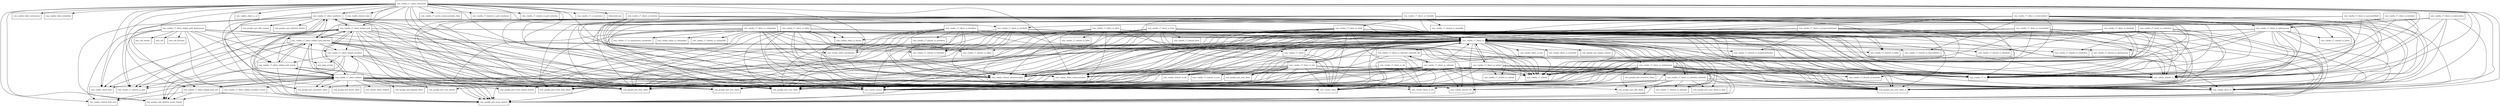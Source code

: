 digraph vaadin_compatibility_client_8_4_1_package_dependencies {
  node [shape = box, fontsize=10.0];
  com_vaadin_v7_client -> com_vaadin_client;
  com_vaadin_v7_client_connectors -> com_google_gwt_core_client;
  com_vaadin_v7_client_connectors -> com_google_gwt_dom_client;
  com_vaadin_v7_client_connectors -> com_google_gwt_event_shared;
  com_vaadin_v7_client_connectors -> com_google_gwt_user_client;
  com_vaadin_v7_client_connectors -> com_google_gwt_user_client_ui;
  com_vaadin_v7_client_connectors -> com_google_web_bindery_event_shared;
  com_vaadin_v7_client_connectors -> com_vaadin_client;
  com_vaadin_v7_client_connectors -> com_vaadin_client_annotations;
  com_vaadin_v7_client_connectors -> com_vaadin_client_communication;
  com_vaadin_v7_client_connectors -> com_vaadin_client_data;
  com_vaadin_v7_client_connectors -> com_vaadin_client_extensions;
  com_vaadin_v7_client_connectors -> com_vaadin_client_metadata;
  com_vaadin_v7_client_connectors -> com_vaadin_client_ui;
  com_vaadin_v7_client_connectors -> com_vaadin_client_ui_layout;
  com_vaadin_v7_client_connectors -> com_vaadin_client_ui_ui;
  com_vaadin_v7_client_connectors -> com_vaadin_shared;
  com_vaadin_v7_client_connectors -> com_vaadin_shared_communication;
  com_vaadin_v7_client_connectors -> com_vaadin_shared_data;
  com_vaadin_v7_client_connectors -> com_vaadin_shared_data_sort;
  com_vaadin_v7_client_connectors -> com_vaadin_shared_ui;
  com_vaadin_v7_client_connectors -> com_vaadin_v7_client_renderers;
  com_vaadin_v7_client_connectors -> com_vaadin_v7_client_widget_escalator_events;
  com_vaadin_v7_client_connectors -> com_vaadin_v7_client_widget_grid;
  com_vaadin_v7_client_connectors -> com_vaadin_v7_client_widget_grid_events;
  com_vaadin_v7_client_connectors -> com_vaadin_v7_client_widget_grid_selection;
  com_vaadin_v7_client_connectors -> com_vaadin_v7_client_widget_grid_sort;
  com_vaadin_v7_client_connectors -> com_vaadin_v7_client_widgets;
  com_vaadin_v7_client_connectors -> com_vaadin_v7_server_communication_data;
  com_vaadin_v7_client_connectors -> com_vaadin_v7_shared_ui_grid;
  com_vaadin_v7_client_connectors -> com_vaadin_v7_shared_ui_grid_renderers;
  com_vaadin_v7_client_connectors -> com_vaadin_v7_shared_ui_grid_selection;
  com_vaadin_v7_client_connectors -> com_vaadin_v7_ui;
  com_vaadin_v7_client_connectors -> com_vaadin_v7_ui_renderers;
  com_vaadin_v7_client_connectors -> elemental_json;
  com_vaadin_v7_client_renderers -> com_google_gwt_core_client;
  com_vaadin_v7_client_renderers -> com_google_gwt_core_shared;
  com_vaadin_v7_client_renderers -> com_google_gwt_dom_client;
  com_vaadin_v7_client_renderers -> com_google_gwt_event_dom_client;
  com_vaadin_v7_client_renderers -> com_google_gwt_event_shared;
  com_vaadin_v7_client_renderers -> com_google_gwt_i18n_client;
  com_vaadin_v7_client_renderers -> com_google_gwt_i18n_shared;
  com_vaadin_v7_client_renderers -> com_google_gwt_safehtml_shared;
  com_vaadin_v7_client_renderers -> com_google_gwt_user_client;
  com_vaadin_v7_client_renderers -> com_google_gwt_user_client_ui;
  com_vaadin_v7_client_renderers -> com_google_web_bindery_event_shared;
  com_vaadin_v7_client_renderers -> com_vaadin_client;
  com_vaadin_v7_client_renderers -> com_vaadin_v7_client_ui;
  com_vaadin_v7_client_renderers -> com_vaadin_v7_client_widget_escalator;
  com_vaadin_v7_client_renderers -> com_vaadin_v7_client_widget_grid;
  com_vaadin_v7_client_renderers -> com_vaadin_v7_client_widgets;
  com_vaadin_v7_client_renderers -> com_vaadin_v7_shared_ui_grid;
  com_vaadin_v7_client_ui -> com_google_gwt_animation_client;
  com_vaadin_v7_client_ui -> com_google_gwt_aria_client;
  com_vaadin_v7_client_ui -> com_google_gwt_core_client;
  com_vaadin_v7_client_ui -> com_google_gwt_dom_client;
  com_vaadin_v7_client_ui -> com_google_gwt_event_dom_client;
  com_vaadin_v7_client_ui -> com_google_gwt_event_logical_shared;
  com_vaadin_v7_client_ui -> com_google_gwt_event_shared;
  com_vaadin_v7_client_ui -> com_google_gwt_i18n_client;
  com_vaadin_v7_client_ui -> com_google_gwt_regexp_shared;
  com_vaadin_v7_client_ui -> com_google_gwt_user_client;
  com_vaadin_v7_client_ui -> com_google_gwt_user_client_ui;
  com_vaadin_v7_client_ui -> com_google_gwt_user_client_ui_impl;
  com_vaadin_v7_client_ui -> com_vaadin_client;
  com_vaadin_v7_client_ui -> com_vaadin_client_annotations;
  com_vaadin_v7_client_ui -> com_vaadin_client_communication;
  com_vaadin_v7_client_ui -> com_vaadin_client_ui;
  com_vaadin_v7_client_ui -> com_vaadin_client_ui_aria;
  com_vaadin_v7_client_ui -> com_vaadin_client_ui_dd;
  com_vaadin_v7_client_ui -> com_vaadin_client_ui_menubar;
  com_vaadin_v7_client_ui -> com_vaadin_shared;
  com_vaadin_v7_client_ui -> com_vaadin_shared_communication;
  com_vaadin_v7_client_ui -> com_vaadin_shared_ui;
  com_vaadin_v7_client_ui -> com_vaadin_shared_ui_dd;
  com_vaadin_v7_client_ui -> com_vaadin_shared_util;
  com_vaadin_v7_client_ui -> com_vaadin_v7_client;
  com_vaadin_v7_client_ui -> com_vaadin_v7_client_ui_calendar_schedule;
  com_vaadin_v7_client_ui -> com_vaadin_v7_client_ui_calendar_schedule_dd;
  com_vaadin_v7_client_ui -> com_vaadin_v7_client_ui_richtextarea;
  com_vaadin_v7_client_ui -> com_vaadin_v7_client_ui_tree;
  com_vaadin_v7_client_ui -> com_vaadin_v7_client_ui_upload;
  com_vaadin_v7_client_ui -> com_vaadin_v7_shared;
  com_vaadin_v7_client_ui -> com_vaadin_v7_shared_ui_calendar;
  com_vaadin_v7_client_ui -> com_vaadin_v7_shared_ui_combobox;
  com_vaadin_v7_client_ui -> com_vaadin_v7_shared_ui_datefield;
  com_vaadin_v7_client_ui -> com_vaadin_v7_shared_ui_optiongroup;
  com_vaadin_v7_client_ui -> com_vaadin_v7_shared_ui_progressindicator;
  com_vaadin_v7_client_ui -> com_vaadin_v7_shared_ui_slider;
  com_vaadin_v7_client_ui -> com_vaadin_v7_shared_ui_table;
  com_vaadin_v7_client_ui -> com_vaadin_v7_shared_ui_textfield;
  com_vaadin_v7_client_ui -> com_vaadin_v7_shared_ui_tree;
  com_vaadin_v7_client_ui -> com_vaadin_v7_shared_ui_twincolselect;
  com_vaadin_v7_client_ui -> com_vaadin_v7_shared_ui_upload;
  com_vaadin_v7_client_ui_calendar -> com_google_gwt_core_client;
  com_vaadin_v7_client_ui_calendar -> com_google_gwt_core_shared;
  com_vaadin_v7_client_ui_calendar -> com_google_gwt_dom_client;
  com_vaadin_v7_client_ui_calendar -> com_google_gwt_event_dom_client;
  com_vaadin_v7_client_ui_calendar -> com_google_gwt_i18n_client;
  com_vaadin_v7_client_ui_calendar -> com_google_gwt_user_client;
  com_vaadin_v7_client_ui_calendar -> com_google_gwt_user_client_ui;
  com_vaadin_v7_client_ui_calendar -> com_vaadin_client;
  com_vaadin_v7_client_ui_calendar -> com_vaadin_client_communication;
  com_vaadin_v7_client_ui_calendar -> com_vaadin_client_ui;
  com_vaadin_v7_client_ui_calendar -> com_vaadin_shared;
  com_vaadin_v7_client_ui_calendar -> com_vaadin_shared_communication;
  com_vaadin_v7_client_ui_calendar -> com_vaadin_shared_ui;
  com_vaadin_v7_client_ui_calendar -> com_vaadin_shared_util;
  com_vaadin_v7_client_ui_calendar -> com_vaadin_v7_client_ui;
  com_vaadin_v7_client_ui_calendar -> com_vaadin_v7_client_ui_calendar_schedule;
  com_vaadin_v7_client_ui_calendar -> com_vaadin_v7_client_ui_calendar_schedule_dd;
  com_vaadin_v7_client_ui_calendar -> com_vaadin_v7_shared;
  com_vaadin_v7_client_ui_calendar -> com_vaadin_v7_shared_ui_calendar;
  com_vaadin_v7_client_ui_calendar -> com_vaadin_v7_ui;
  com_vaadin_v7_client_ui_calendar_schedule -> com_google_gwt_core_client;
  com_vaadin_v7_client_ui_calendar_schedule -> com_google_gwt_dom_client;
  com_vaadin_v7_client_ui_calendar_schedule -> com_google_gwt_event_dom_client;
  com_vaadin_v7_client_ui_calendar_schedule -> com_google_gwt_event_shared;
  com_vaadin_v7_client_ui_calendar_schedule -> com_google_gwt_i18n_client;
  com_vaadin_v7_client_ui_calendar_schedule -> com_google_gwt_user_client;
  com_vaadin_v7_client_ui_calendar_schedule -> com_google_gwt_user_client_ui;
  com_vaadin_v7_client_ui_calendar_schedule -> com_google_gwt_user_client_ui_impl;
  com_vaadin_v7_client_ui_calendar_schedule -> com_vaadin_client;
  com_vaadin_v7_client_ui_calendar_schedule -> com_vaadin_client_ui;
  com_vaadin_v7_client_ui_calendar_schedule -> com_vaadin_v7_client_ui;
  com_vaadin_v7_client_ui_calendar_schedule -> com_vaadin_v7_shared_ui_calendar;
  com_vaadin_v7_client_ui_calendar_schedule_dd -> com_google_gwt_dom_client;
  com_vaadin_v7_client_ui_calendar_schedule_dd -> com_google_gwt_user_client;
  com_vaadin_v7_client_ui_calendar_schedule_dd -> com_vaadin_client;
  com_vaadin_v7_client_ui_calendar_schedule_dd -> com_vaadin_client_ui_dd;
  com_vaadin_v7_client_ui_calendar_schedule_dd -> com_vaadin_v7_client_ui;
  com_vaadin_v7_client_ui_calendar_schedule_dd -> com_vaadin_v7_client_ui_calendar;
  com_vaadin_v7_client_ui_calendar_schedule_dd -> com_vaadin_v7_client_ui_calendar_schedule;
  com_vaadin_v7_client_ui_checkbox -> com_google_gwt_dom_client;
  com_vaadin_v7_client_ui_checkbox -> com_google_gwt_event_dom_client;
  com_vaadin_v7_client_ui_checkbox -> com_google_gwt_event_shared;
  com_vaadin_v7_client_ui_checkbox -> com_google_gwt_user_client;
  com_vaadin_v7_client_ui_checkbox -> com_google_gwt_user_client_ui;
  com_vaadin_v7_client_ui_checkbox -> com_vaadin_client;
  com_vaadin_v7_client_ui_checkbox -> com_vaadin_client_annotations;
  com_vaadin_v7_client_ui_checkbox -> com_vaadin_client_communication;
  com_vaadin_v7_client_ui_checkbox -> com_vaadin_client_ui;
  com_vaadin_v7_client_ui_checkbox -> com_vaadin_shared;
  com_vaadin_v7_client_ui_checkbox -> com_vaadin_shared_communication;
  com_vaadin_v7_client_ui_checkbox -> com_vaadin_shared_ui;
  com_vaadin_v7_client_ui_checkbox -> com_vaadin_v7_client_ui;
  com_vaadin_v7_client_ui_checkbox -> com_vaadin_v7_shared;
  com_vaadin_v7_client_ui_checkbox -> com_vaadin_v7_shared_ui_checkbox;
  com_vaadin_v7_client_ui_checkbox -> com_vaadin_v7_ui;
  com_vaadin_v7_client_ui_colorpicker -> com_google_gwt_core_client;
  com_vaadin_v7_client_ui_colorpicker -> com_google_gwt_event_dom_client;
  com_vaadin_v7_client_ui_colorpicker -> com_google_gwt_event_shared;
  com_vaadin_v7_client_ui_colorpicker -> com_google_gwt_user_client_ui;
  com_vaadin_v7_client_ui_colorpicker -> com_vaadin_client;
  com_vaadin_v7_client_ui_colorpicker -> com_vaadin_client_communication;
  com_vaadin_v7_client_ui_colorpicker -> com_vaadin_client_ui;
  com_vaadin_v7_client_ui_colorpicker -> com_vaadin_client_ui_colorpicker;
  com_vaadin_v7_client_ui_colorpicker -> com_vaadin_shared;
  com_vaadin_v7_client_ui_colorpicker -> com_vaadin_shared_communication;
  com_vaadin_v7_client_ui_colorpicker -> com_vaadin_shared_ui;
  com_vaadin_v7_client_ui_colorpicker -> com_vaadin_v7_client_ui;
  com_vaadin_v7_client_ui_colorpicker -> com_vaadin_v7_shared;
  com_vaadin_v7_client_ui_colorpicker -> com_vaadin_v7_shared_ui_colorpicker;
  com_vaadin_v7_client_ui_colorpicker -> com_vaadin_v7_ui;
  com_vaadin_v7_client_ui_colorpicker -> com_vaadin_v7_ui_components_colorpicker;
  com_vaadin_v7_client_ui_combobox -> com_google_gwt_core_client;
  com_vaadin_v7_client_ui_combobox -> com_google_gwt_user_client_ui;
  com_vaadin_v7_client_ui_combobox -> com_vaadin_client;
  com_vaadin_v7_client_ui_combobox -> com_vaadin_client_ui;
  com_vaadin_v7_client_ui_combobox -> com_vaadin_shared;
  com_vaadin_v7_client_ui_combobox -> com_vaadin_shared_communication;
  com_vaadin_v7_client_ui_combobox -> com_vaadin_shared_ui;
  com_vaadin_v7_client_ui_combobox -> com_vaadin_v7_client_ui;
  com_vaadin_v7_client_ui_combobox -> com_vaadin_v7_shared;
  com_vaadin_v7_client_ui_combobox -> com_vaadin_v7_shared_ui_combobox;
  com_vaadin_v7_client_ui_combobox -> com_vaadin_v7_ui;
  com_vaadin_v7_client_ui_customfield -> com_google_gwt_event_shared;
  com_vaadin_v7_client_ui_customfield -> com_google_gwt_user_client_ui;
  com_vaadin_v7_client_ui_customfield -> com_vaadin_client;
  com_vaadin_v7_client_ui_customfield -> com_vaadin_client_communication;
  com_vaadin_v7_client_ui_customfield -> com_vaadin_shared;
  com_vaadin_v7_client_ui_customfield -> com_vaadin_shared_ui;
  com_vaadin_v7_client_ui_customfield -> com_vaadin_v7_client_ui;
  com_vaadin_v7_client_ui_customfield -> com_vaadin_v7_shared;
  com_vaadin_v7_client_ui_customfield -> com_vaadin_v7_ui;
  com_vaadin_v7_client_ui_datefield -> com_google_gwt_event_logical_shared;
  com_vaadin_v7_client_ui_datefield -> com_google_gwt_event_shared;
  com_vaadin_v7_client_ui_datefield -> com_google_gwt_user_client_ui;
  com_vaadin_v7_client_ui_datefield -> com_vaadin_client;
  com_vaadin_v7_client_ui_datefield -> com_vaadin_client_communication;
  com_vaadin_v7_client_ui_datefield -> com_vaadin_client_ui;
  com_vaadin_v7_client_ui_datefield -> com_vaadin_shared;
  com_vaadin_v7_client_ui_datefield -> com_vaadin_shared_communication;
  com_vaadin_v7_client_ui_datefield -> com_vaadin_shared_ui;
  com_vaadin_v7_client_ui_datefield -> com_vaadin_v7_client_ui;
  com_vaadin_v7_client_ui_datefield -> com_vaadin_v7_shared;
  com_vaadin_v7_client_ui_datefield -> com_vaadin_v7_shared_ui_datefield;
  com_vaadin_v7_client_ui_datefield -> com_vaadin_v7_ui;
  com_vaadin_v7_client_ui_dd -> com_vaadin_client;
  com_vaadin_v7_client_ui_dd -> com_vaadin_client_ui_dd;
  com_vaadin_v7_client_ui_dd -> com_vaadin_shared_ui_dd;
  com_vaadin_v7_client_ui_dd -> com_vaadin_v7_ui;
  com_vaadin_v7_client_ui_form -> com_google_gwt_dom_client;
  com_vaadin_v7_client_ui_form -> com_google_gwt_event_dom_client;
  com_vaadin_v7_client_ui_form -> com_google_gwt_event_shared;
  com_vaadin_v7_client_ui_form -> com_google_gwt_user_client;
  com_vaadin_v7_client_ui_form -> com_google_gwt_user_client_ui;
  com_vaadin_v7_client_ui_form -> com_vaadin_client;
  com_vaadin_v7_client_ui_form -> com_vaadin_client_ui;
  com_vaadin_v7_client_ui_form -> com_vaadin_client_ui_layout;
  com_vaadin_v7_client_ui_form -> com_vaadin_shared;
  com_vaadin_v7_client_ui_form -> com_vaadin_shared_communication;
  com_vaadin_v7_client_ui_form -> com_vaadin_shared_ui;
  com_vaadin_v7_client_ui_form -> com_vaadin_v7_client;
  com_vaadin_v7_client_ui_form -> com_vaadin_v7_client_ui;
  com_vaadin_v7_client_ui_form -> com_vaadin_v7_shared_form;
  com_vaadin_v7_client_ui_form -> com_vaadin_v7_ui;
  com_vaadin_v7_client_ui_label -> com_google_gwt_dom_client;
  com_vaadin_v7_client_ui_label -> com_google_gwt_user_client;
  com_vaadin_v7_client_ui_label -> com_google_gwt_user_client_ui;
  com_vaadin_v7_client_ui_label -> com_vaadin_client;
  com_vaadin_v7_client_ui_label -> com_vaadin_client_communication;
  com_vaadin_v7_client_ui_label -> com_vaadin_shared;
  com_vaadin_v7_client_ui_label -> com_vaadin_shared_communication;
  com_vaadin_v7_client_ui_label -> com_vaadin_shared_ui;
  com_vaadin_v7_client_ui_label -> com_vaadin_v7_client_ui;
  com_vaadin_v7_client_ui_label -> com_vaadin_v7_shared;
  com_vaadin_v7_client_ui_label -> com_vaadin_v7_shared_ui_label;
  com_vaadin_v7_client_ui_label -> com_vaadin_v7_ui;
  com_vaadin_v7_client_ui_listselect -> com_google_gwt_user_client_ui;
  com_vaadin_v7_client_ui_listselect -> com_vaadin_shared_ui;
  com_vaadin_v7_client_ui_listselect -> com_vaadin_v7_client_ui;
  com_vaadin_v7_client_ui_listselect -> com_vaadin_v7_client_ui_optiongroup;
  com_vaadin_v7_client_ui_listselect -> com_vaadin_v7_ui;
  com_vaadin_v7_client_ui_nativeselect -> com_google_gwt_user_client_ui;
  com_vaadin_v7_client_ui_nativeselect -> com_vaadin_client_ui;
  com_vaadin_v7_client_ui_nativeselect -> com_vaadin_shared_ui;
  com_vaadin_v7_client_ui_nativeselect -> com_vaadin_v7_client_ui;
  com_vaadin_v7_client_ui_nativeselect -> com_vaadin_v7_client_ui_optiongroup;
  com_vaadin_v7_client_ui_nativeselect -> com_vaadin_v7_ui;
  com_vaadin_v7_client_ui_optiongroup -> com_google_gwt_event_dom_client;
  com_vaadin_v7_client_ui_optiongroup -> com_google_gwt_event_shared;
  com_vaadin_v7_client_ui_optiongroup -> com_google_gwt_user_client_ui;
  com_vaadin_v7_client_ui_optiongroup -> com_vaadin_client;
  com_vaadin_v7_client_ui_optiongroup -> com_vaadin_client_ui;
  com_vaadin_v7_client_ui_optiongroup -> com_vaadin_shared;
  com_vaadin_v7_client_ui_optiongroup -> com_vaadin_shared_communication;
  com_vaadin_v7_client_ui_optiongroup -> com_vaadin_shared_ui;
  com_vaadin_v7_client_ui_optiongroup -> com_vaadin_v7_client_ui;
  com_vaadin_v7_client_ui_optiongroup -> com_vaadin_v7_shared;
  com_vaadin_v7_client_ui_optiongroup -> com_vaadin_v7_shared_ui_optiongroup;
  com_vaadin_v7_client_ui_optiongroup -> com_vaadin_v7_shared_ui_select;
  com_vaadin_v7_client_ui_optiongroup -> com_vaadin_v7_ui;
  com_vaadin_v7_client_ui_passwordfield -> com_google_gwt_user_client_ui;
  com_vaadin_v7_client_ui_passwordfield -> com_vaadin_shared_ui;
  com_vaadin_v7_client_ui_passwordfield -> com_vaadin_v7_client_ui;
  com_vaadin_v7_client_ui_passwordfield -> com_vaadin_v7_client_ui_textfield;
  com_vaadin_v7_client_ui_passwordfield -> com_vaadin_v7_ui;
  com_vaadin_v7_client_ui_progressindicator -> com_google_gwt_user_client;
  com_vaadin_v7_client_ui_progressindicator -> com_google_gwt_user_client_ui;
  com_vaadin_v7_client_ui_progressindicator -> com_vaadin_client_communication;
  com_vaadin_v7_client_ui_progressindicator -> com_vaadin_shared;
  com_vaadin_v7_client_ui_progressindicator -> com_vaadin_shared_communication;
  com_vaadin_v7_client_ui_progressindicator -> com_vaadin_shared_ui;
  com_vaadin_v7_client_ui_progressindicator -> com_vaadin_v7_client_ui;
  com_vaadin_v7_client_ui_progressindicator -> com_vaadin_v7_shared;
  com_vaadin_v7_client_ui_progressindicator -> com_vaadin_v7_shared_ui_progressindicator;
  com_vaadin_v7_client_ui_progressindicator -> com_vaadin_v7_ui;
  com_vaadin_v7_client_ui_richtextarea -> com_google_gwt_core_client;
  com_vaadin_v7_client_ui_richtextarea -> com_google_gwt_dom_client;
  com_vaadin_v7_client_ui_richtextarea -> com_google_gwt_event_dom_client;
  com_vaadin_v7_client_ui_richtextarea -> com_google_gwt_event_shared;
  com_vaadin_v7_client_ui_richtextarea -> com_google_gwt_i18n_client;
  com_vaadin_v7_client_ui_richtextarea -> com_google_gwt_resources_client;
  com_vaadin_v7_client_ui_richtextarea -> com_google_gwt_user_client;
  com_vaadin_v7_client_ui_richtextarea -> com_google_gwt_user_client_ui;
  com_vaadin_v7_client_ui_richtextarea -> com_vaadin_client;
  com_vaadin_v7_client_ui_richtextarea -> com_vaadin_client_ui;
  com_vaadin_v7_client_ui_richtextarea -> com_vaadin_shared;
  com_vaadin_v7_client_ui_richtextarea -> com_vaadin_shared_communication;
  com_vaadin_v7_client_ui_richtextarea -> com_vaadin_shared_ui;
  com_vaadin_v7_client_ui_richtextarea -> com_vaadin_shared_util;
  com_vaadin_v7_client_ui_richtextarea -> com_vaadin_v7_client_ui;
  com_vaadin_v7_client_ui_richtextarea -> com_vaadin_v7_shared;
  com_vaadin_v7_client_ui_richtextarea -> com_vaadin_v7_shared_ui_textarea;
  com_vaadin_v7_client_ui_richtextarea -> com_vaadin_v7_ui;
  com_vaadin_v7_client_ui_slider -> com_google_gwt_dom_client;
  com_vaadin_v7_client_ui_slider -> com_google_gwt_event_logical_shared;
  com_vaadin_v7_client_ui_slider -> com_google_gwt_event_shared;
  com_vaadin_v7_client_ui_slider -> com_google_gwt_user_client;
  com_vaadin_v7_client_ui_slider -> com_google_gwt_user_client_ui;
  com_vaadin_v7_client_ui_slider -> com_vaadin_client;
  com_vaadin_v7_client_ui_slider -> com_vaadin_client_communication;
  com_vaadin_v7_client_ui_slider -> com_vaadin_client_ui_layout;
  com_vaadin_v7_client_ui_slider -> com_vaadin_shared;
  com_vaadin_v7_client_ui_slider -> com_vaadin_shared_communication;
  com_vaadin_v7_client_ui_slider -> com_vaadin_shared_ui;
  com_vaadin_v7_client_ui_slider -> com_vaadin_v7_client_ui;
  com_vaadin_v7_client_ui_slider -> com_vaadin_v7_shared;
  com_vaadin_v7_client_ui_slider -> com_vaadin_v7_shared_ui_slider;
  com_vaadin_v7_client_ui_slider -> com_vaadin_v7_ui;
  com_vaadin_v7_client_ui_table -> com_google_gwt_core_client;
  com_vaadin_v7_client_ui_table -> com_google_gwt_dom_client;
  com_vaadin_v7_client_ui_table -> com_google_gwt_event_shared;
  com_vaadin_v7_client_ui_table -> com_google_gwt_user_client;
  com_vaadin_v7_client_ui_table -> com_google_gwt_user_client_ui;
  com_vaadin_v7_client_ui_table -> com_vaadin_client;
  com_vaadin_v7_client_ui_table -> com_vaadin_client_ui;
  com_vaadin_v7_client_ui_table -> com_vaadin_client_ui_dd;
  com_vaadin_v7_client_ui_table -> com_vaadin_shared;
  com_vaadin_v7_client_ui_table -> com_vaadin_shared_communication;
  com_vaadin_v7_client_ui_table -> com_vaadin_shared_ui;
  com_vaadin_v7_client_ui_table -> com_vaadin_shared_ui_dd;
  com_vaadin_v7_client_ui_table -> com_vaadin_v7_client_ui;
  com_vaadin_v7_client_ui_table -> com_vaadin_v7_shared;
  com_vaadin_v7_client_ui_table -> com_vaadin_v7_shared_ui_table;
  com_vaadin_v7_client_ui_table -> com_vaadin_v7_ui;
  com_vaadin_v7_client_ui_textarea -> com_google_gwt_dom_client;
  com_vaadin_v7_client_ui_textarea -> com_google_gwt_event_dom_client;
  com_vaadin_v7_client_ui_textarea -> com_google_gwt_event_shared;
  com_vaadin_v7_client_ui_textarea -> com_google_gwt_user_client;
  com_vaadin_v7_client_ui_textarea -> com_google_gwt_user_client_ui;
  com_vaadin_v7_client_ui_textarea -> com_vaadin_client;
  com_vaadin_v7_client_ui_textarea -> com_vaadin_shared;
  com_vaadin_v7_client_ui_textarea -> com_vaadin_shared_communication;
  com_vaadin_v7_client_ui_textarea -> com_vaadin_shared_ui;
  com_vaadin_v7_client_ui_textarea -> com_vaadin_v7_client_ui;
  com_vaadin_v7_client_ui_textarea -> com_vaadin_v7_client_ui_textfield;
  com_vaadin_v7_client_ui_textarea -> com_vaadin_v7_shared;
  com_vaadin_v7_client_ui_textarea -> com_vaadin_v7_shared_ui_textarea;
  com_vaadin_v7_client_ui_textarea -> com_vaadin_v7_shared_ui_textfield;
  com_vaadin_v7_client_ui_textarea -> com_vaadin_v7_ui;
  com_vaadin_v7_client_ui_textfield -> com_google_gwt_core_client;
  com_vaadin_v7_client_ui_textfield -> com_google_gwt_dom_client;
  com_vaadin_v7_client_ui_textfield -> com_google_gwt_user_client;
  com_vaadin_v7_client_ui_textfield -> com_google_gwt_user_client_ui;
  com_vaadin_v7_client_ui_textfield -> com_vaadin_client;
  com_vaadin_v7_client_ui_textfield -> com_vaadin_shared;
  com_vaadin_v7_client_ui_textfield -> com_vaadin_shared_communication;
  com_vaadin_v7_client_ui_textfield -> com_vaadin_shared_ui;
  com_vaadin_v7_client_ui_textfield -> com_vaadin_v7_client_ui;
  com_vaadin_v7_client_ui_textfield -> com_vaadin_v7_shared;
  com_vaadin_v7_client_ui_textfield -> com_vaadin_v7_shared_ui_textfield;
  com_vaadin_v7_client_ui_textfield -> com_vaadin_v7_ui;
  com_vaadin_v7_client_ui_tree -> com_google_gwt_aria_client;
  com_vaadin_v7_client_ui_tree -> com_google_gwt_core_client;
  com_vaadin_v7_client_ui_tree -> com_google_gwt_dom_client;
  com_vaadin_v7_client_ui_tree -> com_google_gwt_user_client;
  com_vaadin_v7_client_ui_tree -> com_google_gwt_user_client_ui;
  com_vaadin_v7_client_ui_tree -> com_vaadin_client;
  com_vaadin_v7_client_ui_tree -> com_vaadin_client_communication;
  com_vaadin_v7_client_ui_tree -> com_vaadin_client_ui_dd;
  com_vaadin_v7_client_ui_tree -> com_vaadin_shared;
  com_vaadin_v7_client_ui_tree -> com_vaadin_shared_communication;
  com_vaadin_v7_client_ui_tree -> com_vaadin_shared_ui;
  com_vaadin_v7_client_ui_tree -> com_vaadin_shared_ui_dd;
  com_vaadin_v7_client_ui_tree -> com_vaadin_v7_client_ui;
  com_vaadin_v7_client_ui_tree -> com_vaadin_v7_shared;
  com_vaadin_v7_client_ui_tree -> com_vaadin_v7_shared_ui_tree;
  com_vaadin_v7_client_ui_tree -> com_vaadin_v7_ui;
  com_vaadin_v7_client_ui_treetable -> com_google_gwt_dom_client;
  com_vaadin_v7_client_ui_treetable -> com_google_gwt_event_dom_client;
  com_vaadin_v7_client_ui_treetable -> com_google_gwt_user_client;
  com_vaadin_v7_client_ui_treetable -> com_google_gwt_user_client_ui;
  com_vaadin_v7_client_ui_treetable -> com_vaadin_client;
  com_vaadin_v7_client_ui_treetable -> com_vaadin_client_ui;
  com_vaadin_v7_client_ui_treetable -> com_vaadin_shared;
  com_vaadin_v7_client_ui_treetable -> com_vaadin_shared_communication;
  com_vaadin_v7_client_ui_treetable -> com_vaadin_shared_ui;
  com_vaadin_v7_client_ui_treetable -> com_vaadin_v7_client_ui;
  com_vaadin_v7_client_ui_treetable -> com_vaadin_v7_client_ui_table;
  com_vaadin_v7_client_ui_treetable -> com_vaadin_v7_shared;
  com_vaadin_v7_client_ui_treetable -> com_vaadin_v7_shared_ui_table;
  com_vaadin_v7_client_ui_treetable -> com_vaadin_v7_shared_ui_treetable;
  com_vaadin_v7_client_ui_treetable -> com_vaadin_v7_ui;
  com_vaadin_v7_client_ui_twincolselect -> com_google_gwt_dom_client;
  com_vaadin_v7_client_ui_twincolselect -> com_google_gwt_user_client;
  com_vaadin_v7_client_ui_twincolselect -> com_google_gwt_user_client_ui;
  com_vaadin_v7_client_ui_twincolselect -> com_vaadin_client;
  com_vaadin_v7_client_ui_twincolselect -> com_vaadin_client_ui;
  com_vaadin_v7_client_ui_twincolselect -> com_vaadin_shared;
  com_vaadin_v7_client_ui_twincolselect -> com_vaadin_shared_communication;
  com_vaadin_v7_client_ui_twincolselect -> com_vaadin_shared_ui;
  com_vaadin_v7_client_ui_twincolselect -> com_vaadin_v7_client_ui;
  com_vaadin_v7_client_ui_twincolselect -> com_vaadin_v7_client_ui_optiongroup;
  com_vaadin_v7_client_ui_twincolselect -> com_vaadin_v7_shared;
  com_vaadin_v7_client_ui_twincolselect -> com_vaadin_v7_shared_ui_select;
  com_vaadin_v7_client_ui_twincolselect -> com_vaadin_v7_shared_ui_twincolselect;
  com_vaadin_v7_client_ui_twincolselect -> com_vaadin_v7_ui;
  com_vaadin_v7_client_ui_upload -> com_google_gwt_dom_client;
  com_vaadin_v7_client_ui_upload -> com_google_gwt_event_dom_client;
  com_vaadin_v7_client_ui_upload -> com_google_gwt_event_shared;
  com_vaadin_v7_client_ui_upload -> com_google_gwt_user_client;
  com_vaadin_v7_client_ui_upload -> com_google_gwt_user_client_ui;
  com_vaadin_v7_client_ui_upload -> com_vaadin_client;
  com_vaadin_v7_client_ui_upload -> com_vaadin_client_communication;
  com_vaadin_v7_client_ui_upload -> com_vaadin_client_ui;
  com_vaadin_v7_client_ui_upload -> com_vaadin_shared;
  com_vaadin_v7_client_ui_upload -> com_vaadin_shared_communication;
  com_vaadin_v7_client_ui_upload -> com_vaadin_shared_ui;
  com_vaadin_v7_client_ui_upload -> com_vaadin_v7_client_ui;
  com_vaadin_v7_client_ui_upload -> com_vaadin_v7_shared;
  com_vaadin_v7_client_ui_upload -> com_vaadin_v7_shared_ui_upload;
  com_vaadin_v7_client_ui_upload -> com_vaadin_v7_ui;
  com_vaadin_v7_client_widget_escalator -> com_google_gwt_animation_client;
  com_vaadin_v7_client_widget_escalator -> com_google_gwt_core_client;
  com_vaadin_v7_client_widget_escalator -> com_google_gwt_dom_client;
  com_vaadin_v7_client_widget_escalator -> com_google_gwt_event_shared;
  com_vaadin_v7_client_widget_escalator -> com_google_gwt_user_client;
  com_vaadin_v7_client_widget_escalator -> com_google_web_bindery_event_shared;
  com_vaadin_v7_client_widget_escalator -> com_vaadin_client;
  com_vaadin_v7_client_widget_escalator -> com_vaadin_shared;
  com_vaadin_v7_client_widget_escalator -> com_vaadin_v7_client_widget_grid_events;
  com_vaadin_v7_client_widget_escalator -> java_lang_invoke;
  com_vaadin_v7_client_widget_escalator_events -> com_google_gwt_event_shared;
  com_vaadin_v7_client_widget_escalator_events -> com_google_web_bindery_event_shared;
  com_vaadin_v7_client_widget_grid -> com_google_gwt_animation_client;
  com_vaadin_v7_client_widget_grid -> com_google_gwt_core_client;
  com_vaadin_v7_client_widget_grid -> com_google_gwt_dom_client;
  com_vaadin_v7_client_widget_grid -> com_google_gwt_event_dom_client;
  com_vaadin_v7_client_widget_grid -> com_google_gwt_event_shared;
  com_vaadin_v7_client_widget_grid -> com_google_gwt_user_client;
  com_vaadin_v7_client_widget_grid -> com_google_gwt_user_client_ui;
  com_vaadin_v7_client_widget_grid -> com_google_web_bindery_event_shared;
  com_vaadin_v7_client_widget_grid -> com_vaadin_client;
  com_vaadin_v7_client_widget_grid -> com_vaadin_client_data;
  com_vaadin_v7_client_widget_grid -> com_vaadin_client_ui;
  com_vaadin_v7_client_widget_grid -> com_vaadin_shared;
  com_vaadin_v7_client_widget_grid -> com_vaadin_v7_client_renderers;
  com_vaadin_v7_client_widget_grid -> com_vaadin_v7_client_widget_escalator;
  com_vaadin_v7_client_widget_grid -> com_vaadin_v7_client_widget_grid_selection;
  com_vaadin_v7_client_widget_grid -> com_vaadin_v7_client_widgets;
  com_vaadin_v7_client_widget_grid -> com_vaadin_v7_shared_ui_grid;
  com_vaadin_v7_client_widget_grid_datasources -> com_google_gwt_event_shared;
  com_vaadin_v7_client_widget_grid_datasources -> com_vaadin_client_data;
  com_vaadin_v7_client_widget_grid_datasources -> com_vaadin_shared;
  com_vaadin_v7_client_widget_grid_datasources -> com_vaadin_shared_data_sort;
  com_vaadin_v7_client_widget_grid_datasources -> com_vaadin_shared_util;
  com_vaadin_v7_client_widget_grid_datasources -> com_vaadin_v7_client_widget_grid_events;
  com_vaadin_v7_client_widget_grid_datasources -> com_vaadin_v7_client_widget_grid_selection;
  com_vaadin_v7_client_widget_grid_datasources -> com_vaadin_v7_client_widget_grid_sort;
  com_vaadin_v7_client_widget_grid_datasources -> com_vaadin_v7_client_widgets;
  com_vaadin_v7_client_widget_grid_datasources -> java_lang_invoke;
  com_vaadin_v7_client_widget_grid_datasources -> java_util;
  com_vaadin_v7_client_widget_grid_datasources -> java_util_function;
  com_vaadin_v7_client_widget_grid_datasources -> java_util_stream;
  com_vaadin_v7_client_widget_grid_events -> com_google_gwt_dom_client;
  com_vaadin_v7_client_widget_grid_events -> com_google_gwt_event_dom_client;
  com_vaadin_v7_client_widget_grid_events -> com_google_gwt_event_shared;
  com_vaadin_v7_client_widget_grid_events -> com_google_web_bindery_event_shared;
  com_vaadin_v7_client_widget_grid_events -> com_vaadin_v7_client_widget_grid;
  com_vaadin_v7_client_widget_grid_events -> com_vaadin_v7_client_widget_grid_selection;
  com_vaadin_v7_client_widget_grid_events -> com_vaadin_v7_client_widgets;
  com_vaadin_v7_client_widget_grid_events -> com_vaadin_v7_shared_ui_grid;
  com_vaadin_v7_client_widget_grid_selection -> com_google_gwt_animation_client;
  com_vaadin_v7_client_widget_grid_selection -> com_google_gwt_core_client;
  com_vaadin_v7_client_widget_grid_selection -> com_google_gwt_dom_client;
  com_vaadin_v7_client_widget_grid_selection -> com_google_gwt_event_dom_client;
  com_vaadin_v7_client_widget_grid_selection -> com_google_gwt_event_shared;
  com_vaadin_v7_client_widget_grid_selection -> com_google_gwt_user_client;
  com_vaadin_v7_client_widget_grid_selection -> com_google_gwt_user_client_ui;
  com_vaadin_v7_client_widget_grid_selection -> com_google_web_bindery_event_shared;
  com_vaadin_v7_client_widget_grid_selection -> com_vaadin_client;
  com_vaadin_v7_client_widget_grid_selection -> com_vaadin_client_data;
  com_vaadin_v7_client_widget_grid_selection -> com_vaadin_shared;
  com_vaadin_v7_client_widget_grid_selection -> com_vaadin_v7_client_renderers;
  com_vaadin_v7_client_widget_grid_selection -> com_vaadin_v7_client_widget_escalator;
  com_vaadin_v7_client_widget_grid_selection -> com_vaadin_v7_client_widget_grid;
  com_vaadin_v7_client_widget_grid_selection -> com_vaadin_v7_client_widget_grid_events;
  com_vaadin_v7_client_widget_grid_selection -> com_vaadin_v7_client_widgets;
  com_vaadin_v7_client_widget_grid_selection -> com_vaadin_v7_shared_ui_grid;
  com_vaadin_v7_client_widget_grid_sort -> com_google_gwt_event_shared;
  com_vaadin_v7_client_widget_grid_sort -> com_google_web_bindery_event_shared;
  com_vaadin_v7_client_widget_grid_sort -> com_vaadin_shared_data_sort;
  com_vaadin_v7_client_widget_grid_sort -> com_vaadin_v7_client_widgets;
  com_vaadin_v7_client_widgets -> com_google_gwt_animation_client;
  com_vaadin_v7_client_widgets -> com_google_gwt_core_client;
  com_vaadin_v7_client_widgets -> com_google_gwt_core_shared;
  com_vaadin_v7_client_widgets -> com_google_gwt_dom_client;
  com_vaadin_v7_client_widgets -> com_google_gwt_event_dom_client;
  com_vaadin_v7_client_widgets -> com_google_gwt_event_logical_shared;
  com_vaadin_v7_client_widgets -> com_google_gwt_event_shared;
  com_vaadin_v7_client_widgets -> com_google_gwt_logging_client;
  com_vaadin_v7_client_widgets -> com_google_gwt_touch_client;
  com_vaadin_v7_client_widgets -> com_google_gwt_user_client;
  com_vaadin_v7_client_widgets -> com_google_gwt_user_client_ui;
  com_vaadin_v7_client_widgets -> com_vaadin_client;
  com_vaadin_v7_client_widgets -> com_vaadin_client_data;
  com_vaadin_v7_client_widgets -> com_vaadin_client_ui;
  com_vaadin_v7_client_widgets -> com_vaadin_client_ui_dd;
  com_vaadin_v7_client_widgets -> com_vaadin_client_widgets;
  com_vaadin_v7_client_widgets -> com_vaadin_shared;
  com_vaadin_v7_client_widgets -> com_vaadin_shared_data_sort;
  com_vaadin_v7_client_widgets -> com_vaadin_shared_util;
  com_vaadin_v7_client_widgets -> com_vaadin_v7_client_renderers;
  com_vaadin_v7_client_widgets -> com_vaadin_v7_client_widget_escalator;
  com_vaadin_v7_client_widgets -> com_vaadin_v7_client_widget_escalator_events;
  com_vaadin_v7_client_widgets -> com_vaadin_v7_client_widget_grid;
  com_vaadin_v7_client_widgets -> com_vaadin_v7_client_widget_grid_events;
  com_vaadin_v7_client_widgets -> com_vaadin_v7_client_widget_grid_selection;
  com_vaadin_v7_client_widgets -> com_vaadin_v7_client_widget_grid_sort;
  com_vaadin_v7_client_widgets -> com_vaadin_v7_shared_ui_grid;
}

